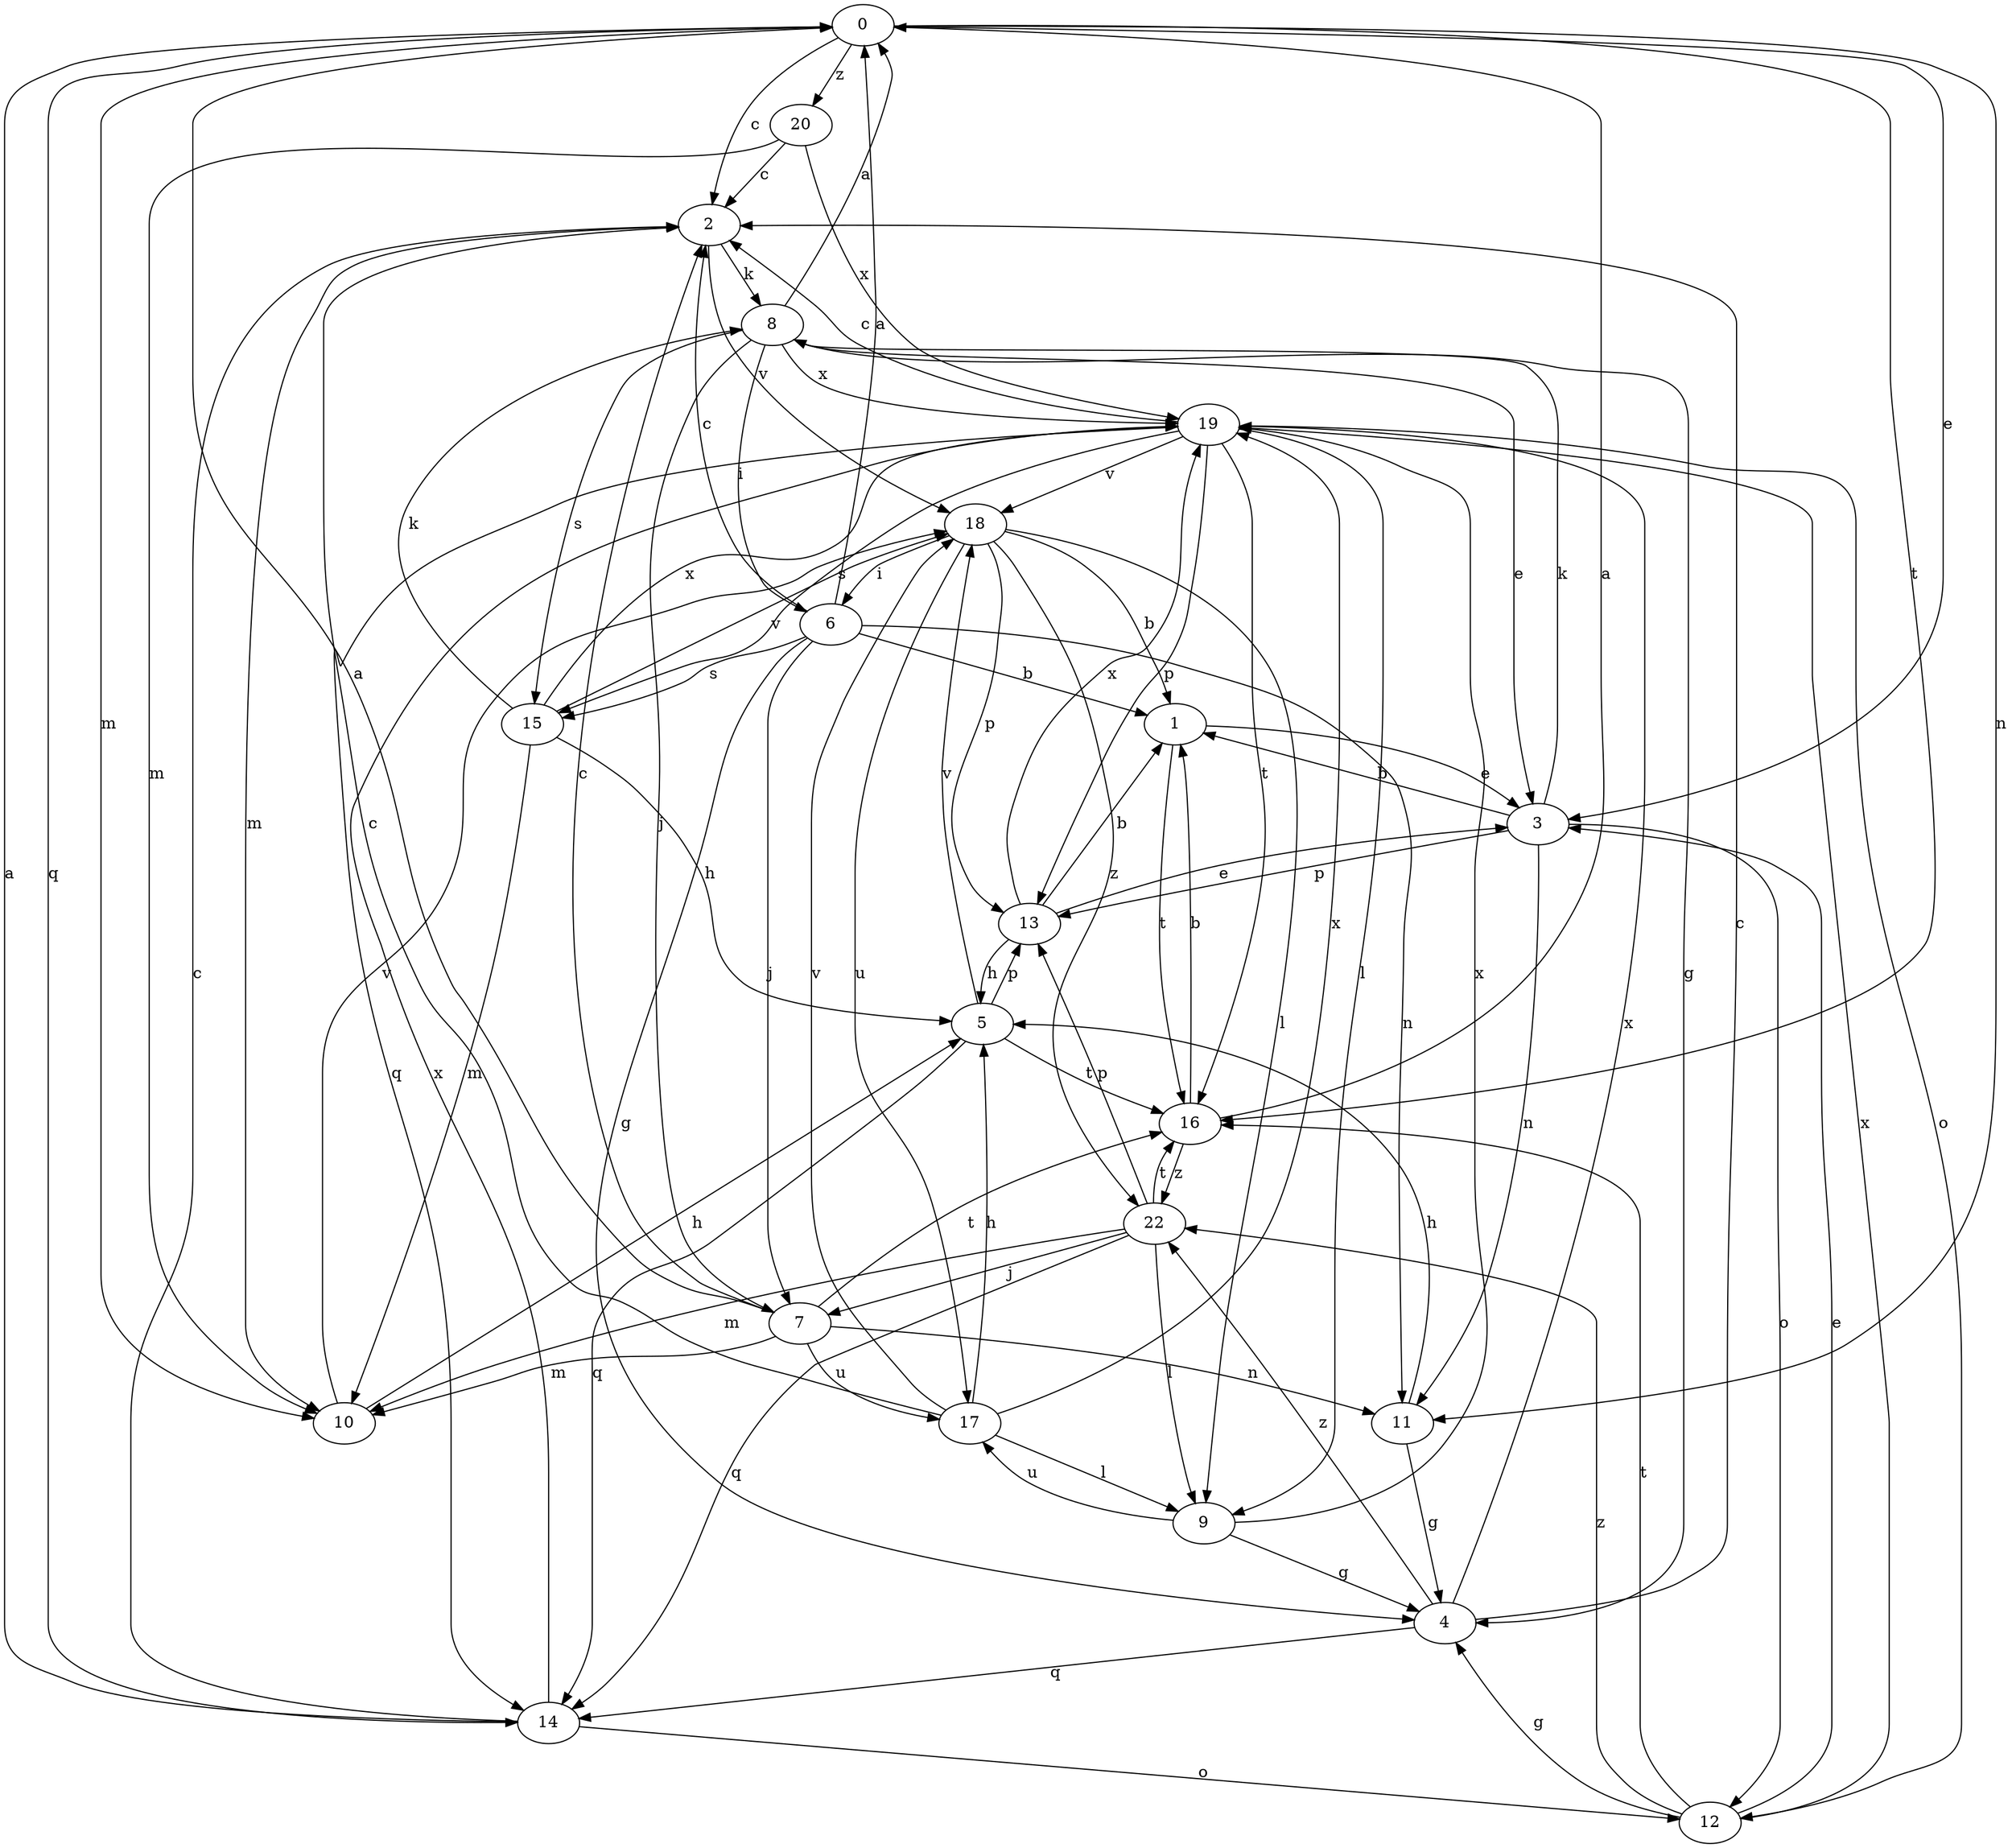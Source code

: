 strict digraph  {
0;
1;
2;
3;
4;
5;
6;
7;
8;
9;
10;
11;
12;
13;
14;
15;
16;
17;
18;
19;
20;
22;
0 -> 2  [label=c];
0 -> 3  [label=e];
0 -> 10  [label=m];
0 -> 11  [label=n];
0 -> 14  [label=q];
0 -> 16  [label=t];
0 -> 20  [label=z];
1 -> 3  [label=e];
1 -> 16  [label=t];
2 -> 8  [label=k];
2 -> 10  [label=m];
2 -> 18  [label=v];
3 -> 1  [label=b];
3 -> 8  [label=k];
3 -> 11  [label=n];
3 -> 12  [label=o];
3 -> 13  [label=p];
4 -> 2  [label=c];
4 -> 14  [label=q];
4 -> 19  [label=x];
4 -> 22  [label=z];
5 -> 13  [label=p];
5 -> 14  [label=q];
5 -> 16  [label=t];
5 -> 18  [label=v];
6 -> 0  [label=a];
6 -> 1  [label=b];
6 -> 2  [label=c];
6 -> 4  [label=g];
6 -> 7  [label=j];
6 -> 11  [label=n];
6 -> 15  [label=s];
7 -> 0  [label=a];
7 -> 2  [label=c];
7 -> 10  [label=m];
7 -> 11  [label=n];
7 -> 16  [label=t];
7 -> 17  [label=u];
8 -> 0  [label=a];
8 -> 3  [label=e];
8 -> 4  [label=g];
8 -> 6  [label=i];
8 -> 7  [label=j];
8 -> 15  [label=s];
8 -> 19  [label=x];
9 -> 4  [label=g];
9 -> 17  [label=u];
9 -> 19  [label=x];
10 -> 5  [label=h];
10 -> 18  [label=v];
11 -> 4  [label=g];
11 -> 5  [label=h];
12 -> 3  [label=e];
12 -> 4  [label=g];
12 -> 16  [label=t];
12 -> 19  [label=x];
12 -> 22  [label=z];
13 -> 1  [label=b];
13 -> 3  [label=e];
13 -> 5  [label=h];
13 -> 19  [label=x];
14 -> 0  [label=a];
14 -> 2  [label=c];
14 -> 12  [label=o];
14 -> 19  [label=x];
15 -> 5  [label=h];
15 -> 8  [label=k];
15 -> 10  [label=m];
15 -> 18  [label=v];
15 -> 19  [label=x];
16 -> 0  [label=a];
16 -> 1  [label=b];
16 -> 22  [label=z];
17 -> 2  [label=c];
17 -> 5  [label=h];
17 -> 9  [label=l];
17 -> 18  [label=v];
17 -> 19  [label=x];
18 -> 1  [label=b];
18 -> 6  [label=i];
18 -> 9  [label=l];
18 -> 13  [label=p];
18 -> 17  [label=u];
18 -> 22  [label=z];
19 -> 2  [label=c];
19 -> 9  [label=l];
19 -> 12  [label=o];
19 -> 13  [label=p];
19 -> 14  [label=q];
19 -> 15  [label=s];
19 -> 16  [label=t];
19 -> 18  [label=v];
20 -> 2  [label=c];
20 -> 10  [label=m];
20 -> 19  [label=x];
22 -> 7  [label=j];
22 -> 9  [label=l];
22 -> 10  [label=m];
22 -> 13  [label=p];
22 -> 14  [label=q];
22 -> 16  [label=t];
}
